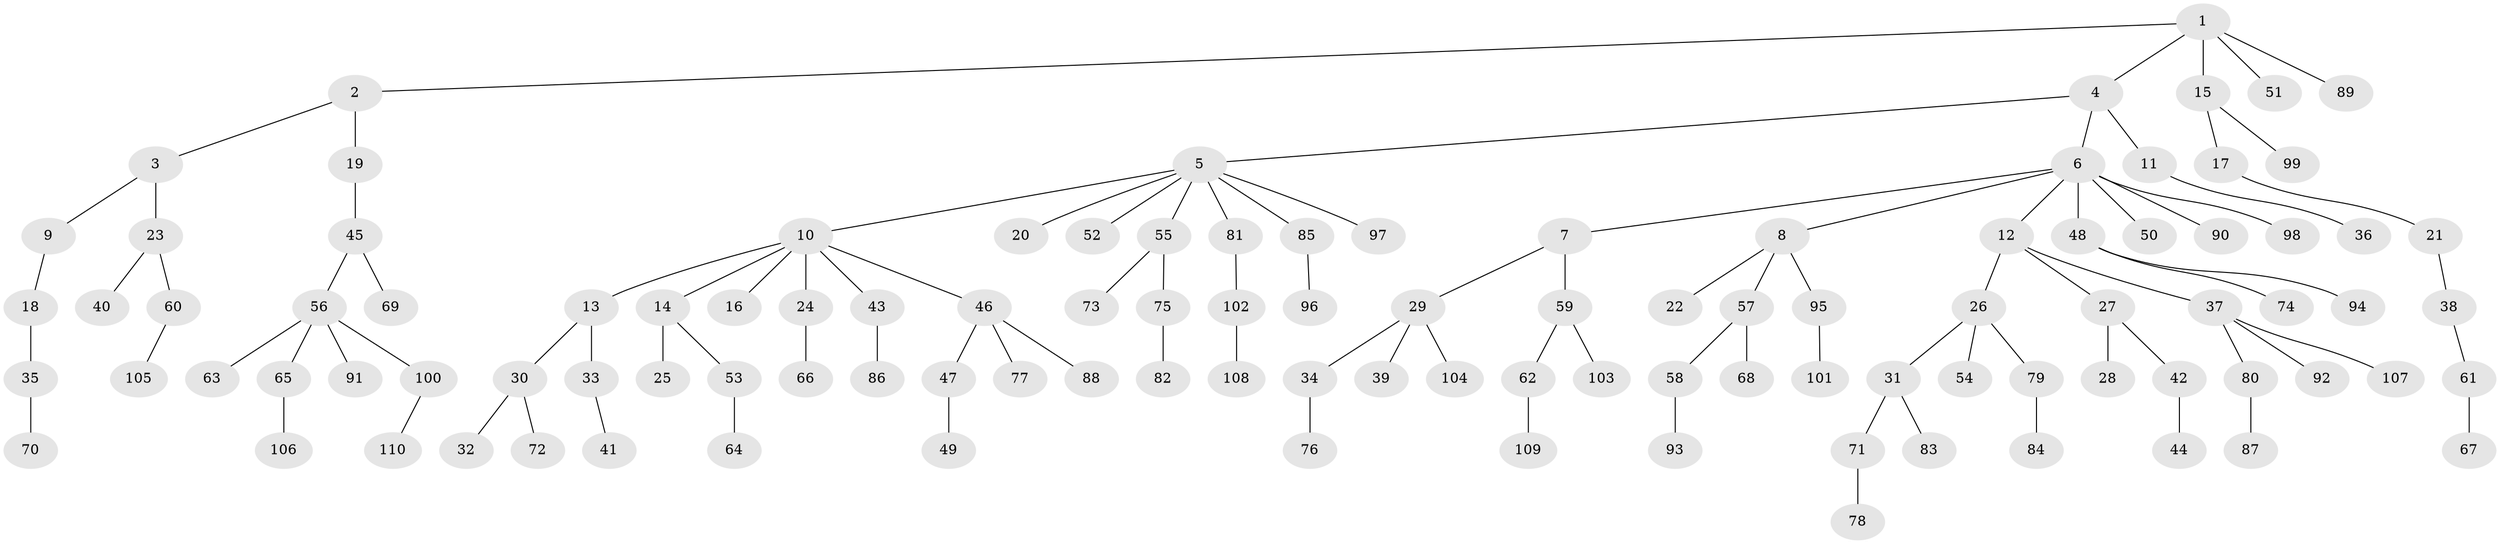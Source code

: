// Generated by graph-tools (version 1.1) at 2025/02/03/09/25 03:02:18]
// undirected, 110 vertices, 109 edges
graph export_dot {
graph [start="1"]
  node [color=gray90,style=filled];
  1;
  2;
  3;
  4;
  5;
  6;
  7;
  8;
  9;
  10;
  11;
  12;
  13;
  14;
  15;
  16;
  17;
  18;
  19;
  20;
  21;
  22;
  23;
  24;
  25;
  26;
  27;
  28;
  29;
  30;
  31;
  32;
  33;
  34;
  35;
  36;
  37;
  38;
  39;
  40;
  41;
  42;
  43;
  44;
  45;
  46;
  47;
  48;
  49;
  50;
  51;
  52;
  53;
  54;
  55;
  56;
  57;
  58;
  59;
  60;
  61;
  62;
  63;
  64;
  65;
  66;
  67;
  68;
  69;
  70;
  71;
  72;
  73;
  74;
  75;
  76;
  77;
  78;
  79;
  80;
  81;
  82;
  83;
  84;
  85;
  86;
  87;
  88;
  89;
  90;
  91;
  92;
  93;
  94;
  95;
  96;
  97;
  98;
  99;
  100;
  101;
  102;
  103;
  104;
  105;
  106;
  107;
  108;
  109;
  110;
  1 -- 2;
  1 -- 4;
  1 -- 15;
  1 -- 51;
  1 -- 89;
  2 -- 3;
  2 -- 19;
  3 -- 9;
  3 -- 23;
  4 -- 5;
  4 -- 6;
  4 -- 11;
  5 -- 10;
  5 -- 20;
  5 -- 52;
  5 -- 55;
  5 -- 81;
  5 -- 85;
  5 -- 97;
  6 -- 7;
  6 -- 8;
  6 -- 12;
  6 -- 48;
  6 -- 50;
  6 -- 90;
  6 -- 98;
  7 -- 29;
  7 -- 59;
  8 -- 22;
  8 -- 57;
  8 -- 95;
  9 -- 18;
  10 -- 13;
  10 -- 14;
  10 -- 16;
  10 -- 24;
  10 -- 43;
  10 -- 46;
  11 -- 36;
  12 -- 26;
  12 -- 27;
  12 -- 37;
  13 -- 30;
  13 -- 33;
  14 -- 25;
  14 -- 53;
  15 -- 17;
  15 -- 99;
  17 -- 21;
  18 -- 35;
  19 -- 45;
  21 -- 38;
  23 -- 40;
  23 -- 60;
  24 -- 66;
  26 -- 31;
  26 -- 54;
  26 -- 79;
  27 -- 28;
  27 -- 42;
  29 -- 34;
  29 -- 39;
  29 -- 104;
  30 -- 32;
  30 -- 72;
  31 -- 71;
  31 -- 83;
  33 -- 41;
  34 -- 76;
  35 -- 70;
  37 -- 80;
  37 -- 92;
  37 -- 107;
  38 -- 61;
  42 -- 44;
  43 -- 86;
  45 -- 56;
  45 -- 69;
  46 -- 47;
  46 -- 77;
  46 -- 88;
  47 -- 49;
  48 -- 74;
  48 -- 94;
  53 -- 64;
  55 -- 73;
  55 -- 75;
  56 -- 63;
  56 -- 65;
  56 -- 91;
  56 -- 100;
  57 -- 58;
  57 -- 68;
  58 -- 93;
  59 -- 62;
  59 -- 103;
  60 -- 105;
  61 -- 67;
  62 -- 109;
  65 -- 106;
  71 -- 78;
  75 -- 82;
  79 -- 84;
  80 -- 87;
  81 -- 102;
  85 -- 96;
  95 -- 101;
  100 -- 110;
  102 -- 108;
}
